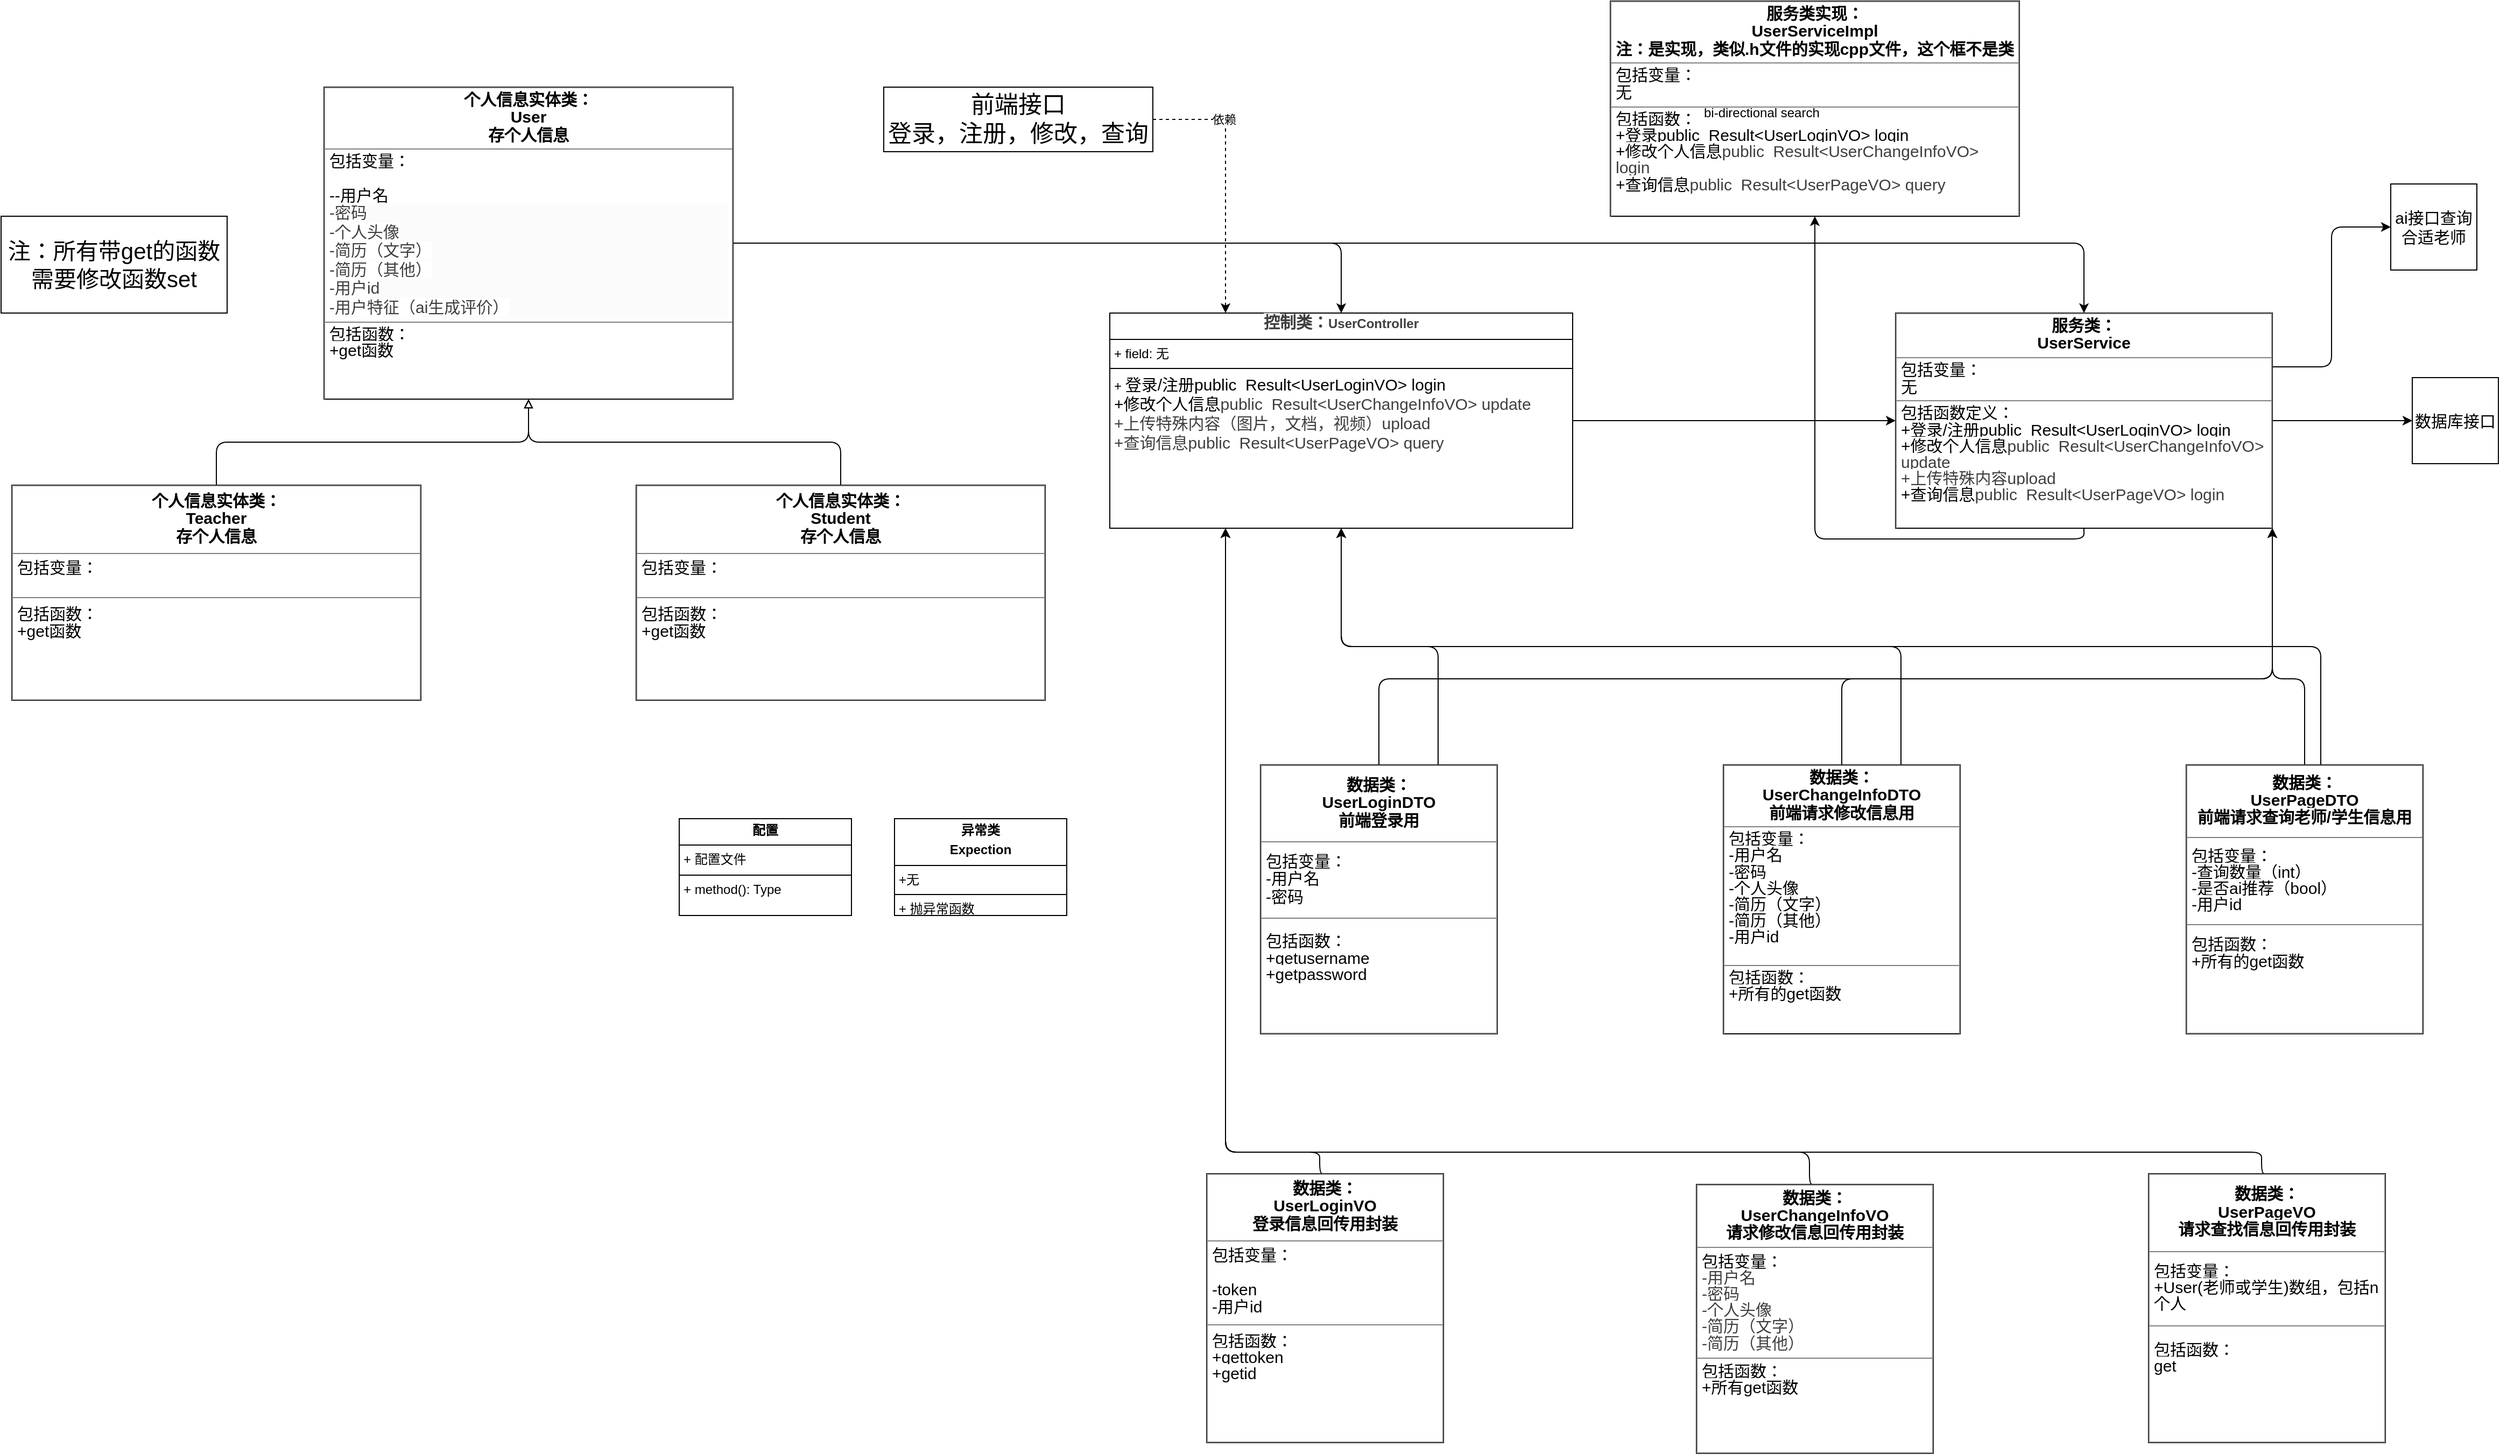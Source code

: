 <mxfile>
    <diagram id="9QwdpN6VqagI1xUYsER_" name="Page-1">
        <mxGraphModel dx="595" dy="2114" grid="1" gridSize="10" guides="1" tooltips="1" connect="1" arrows="1" fold="1" page="1" pageScale="1" pageWidth="850" pageHeight="1100" background="#FFFFFF" math="0" shadow="0">
            <root>
                <mxCell id="0"/>
                <mxCell id="1" parent="0"/>
                <mxCell id="xVxcOgFc_en0pMuXwt6y-60" style="edgeStyle=orthogonalEdgeStyle;shape=connector;rounded=1;html=1;exitX=0.5;exitY=0;exitDx=0;exitDy=0;strokeColor=default;align=center;verticalAlign=middle;fontFamily=Helvetica;fontSize=11;fontColor=default;labelBackgroundColor=default;endArrow=classic;entryX=1;entryY=1;entryDx=0;entryDy=0;" parent="1" source="31" target="7" edge="1">
                    <mxGeometry relative="1" as="geometry">
                        <mxPoint x="3650" y="-170" as="targetPoint"/>
                        <Array as="points">
                            <mxPoint x="3340" y="90"/>
                            <mxPoint x="3720" y="90"/>
                        </Array>
                    </mxGeometry>
                </mxCell>
                <mxCell id="xVxcOgFc_en0pMuXwt6y-64" style="edgeStyle=orthogonalEdgeStyle;shape=connector;rounded=1;html=1;exitX=0.75;exitY=0;exitDx=0;exitDy=0;strokeColor=default;align=center;verticalAlign=middle;fontFamily=Helvetica;fontSize=11;fontColor=default;labelBackgroundColor=default;endArrow=classic;entryX=0.5;entryY=1;entryDx=0;entryDy=0;" parent="1" source="31" target="29" edge="1">
                    <mxGeometry relative="1" as="geometry">
                        <mxPoint x="2920" y="-190" as="targetPoint"/>
                        <Array as="points">
                            <mxPoint x="3345" y="60"/>
                            <mxPoint x="2825" y="60"/>
                        </Array>
                    </mxGeometry>
                </mxCell>
                <mxCell id="31" value="&lt;table border=&quot;1&quot; width=&quot;100%&quot; height=&quot;100%&quot; cellpadding=&quot;4&quot; style=&quot;width: 100%; height: 100%; border-collapse: collapse; line-height: 110%;&quot;&gt;&lt;tbody&gt;&lt;tr&gt;&lt;th&gt;&lt;div style=&quot;text-align: center;&quot;&gt;&lt;span style=&quot;background-color: light-dark(#ffffff, var(--ge-dark-color, #121212)); font-size: 15px;&quot;&gt;数据类：&lt;/span&gt;&lt;/div&gt;&lt;font style=&quot;font-size: 15px; line-height: 110%; background-color: light-dark(#ffffff, var(--ge-dark-color, #121212));&quot;&gt;&lt;div style=&quot;text-align: center;&quot;&gt;&lt;span style=&quot;background-color: light-dark(#ffffff, var(--ge-dark-color, #121212));&quot;&gt;UserChangeInfoDTO&lt;/span&gt;&lt;/div&gt;&lt;div style=&quot;text-align: center;&quot;&gt;&lt;span style=&quot;background-color: light-dark(#ffffff, var(--ge-dark-color, #121212));&quot;&gt;前端请求修改信息用&lt;/span&gt;&lt;/div&gt;&lt;/font&gt;&lt;/th&gt;&lt;/tr&gt;&lt;tr&gt;&lt;td&gt;&lt;div style=&quot;&quot;&gt;&lt;span style=&quot;background-color: light-dark(#ffffff, var(--ge-dark-color, #121212)); font-size: 15px;&quot;&gt;包括变量：&lt;/span&gt;&lt;/div&gt;&lt;div style=&quot;&quot;&gt;&lt;span style=&quot;background-color: light-dark(#ffffff, var(--ge-dark-color, #121212)); font-size: 15px;&quot;&gt;-用户名&lt;/span&gt;&lt;/div&gt;&lt;div style=&quot;&quot;&gt;&lt;span style=&quot;background-color: light-dark(#ffffff, var(--ge-dark-color, #121212)); font-size: 15px;&quot;&gt;-密码&lt;/span&gt;&lt;/div&gt;&lt;div style=&quot;&quot;&gt;&lt;span style=&quot;background-color: light-dark(#ffffff, var(--ge-dark-color, #121212)); font-size: 15px;&quot;&gt;-个人头像&lt;/span&gt;&lt;/div&gt;&lt;div style=&quot;&quot;&gt;&lt;span style=&quot;background-color: light-dark(#ffffff, var(--ge-dark-color, #121212)); font-size: 15px;&quot;&gt;-简历（文字）&lt;/span&gt;&lt;/div&gt;&lt;div style=&quot;&quot;&gt;&lt;span style=&quot;background-color: light-dark(#ffffff, var(--ge-dark-color, #121212)); font-size: 15px;&quot;&gt;-简历（其他）&lt;/span&gt;&lt;/div&gt;&lt;div style=&quot;&quot;&gt;&lt;span style=&quot;background-color: light-dark(#ffffff, var(--ge-dark-color, #121212)); font-size: 15px;&quot;&gt;-用户id&lt;/span&gt;&lt;/div&gt;&lt;div style=&quot;&quot;&gt;&lt;br&gt;&lt;/div&gt;&lt;/td&gt;&lt;/tr&gt;&lt;tr&gt;&lt;td&gt;&lt;div style=&quot;&quot;&gt;&lt;span style=&quot;background-color: light-dark(#ffffff, var(--ge-dark-color, #121212)); font-size: 15px;&quot;&gt;包括函数：&lt;/span&gt;&lt;/div&gt;&lt;div style=&quot;&quot;&gt;&lt;span style=&quot;background-color: light-dark(#ffffff, var(--ge-dark-color, #121212)); font-size: 15px;&quot;&gt;+所有的get函数&lt;/span&gt;&lt;/div&gt;&lt;div style=&quot;&quot;&gt;&lt;span style=&quot;background-color: light-dark(#ffffff, var(--ge-dark-color, #121212)); font-size: 15px;&quot;&gt;&lt;br&gt;&lt;/span&gt;&lt;/div&gt;&lt;div style=&quot;&quot;&gt;&lt;span style=&quot;background-color: light-dark(#ffffff, var(--ge-dark-color, #121212)); font-size: 15px;&quot;&gt;&lt;br&gt;&lt;/span&gt;&lt;/div&gt;&lt;font style=&quot;font-size: 15px; line-height: 110%; background-color: light-dark(#ffffff, var(--ge-dark-color, #121212));&quot;&gt;&lt;br&gt;&lt;/font&gt;&lt;/td&gt;&lt;/tr&gt;&lt;/tbody&gt;&lt;/table&gt;" style="text;html=1;whiteSpace=wrap;overflow=fill;align=left;imageWidth=10;imageHeight=10;arcSize=12;fontFamily=Helvetica;fontSize=12;direction=east;strokeColor=default;" parent="1" vertex="1">
                    <mxGeometry x="3180" y="170" width="220" height="250" as="geometry"/>
                </mxCell>
                <mxCell id="xVxcOgFc_en0pMuXwt6y-45" value="" style="edgeStyle=orthogonalEdgeStyle;shape=connector;rounded=1;html=1;strokeColor=default;align=center;verticalAlign=middle;fontFamily=Helvetica;fontSize=11;fontColor=default;labelBackgroundColor=default;endArrow=classic;exitX=0.5;exitY=1;exitDx=0;exitDy=0;" parent="1" source="7" target="28" edge="1">
                    <mxGeometry relative="1" as="geometry">
                        <mxPoint x="3340" y="-220" as="sourcePoint"/>
                    </mxGeometry>
                </mxCell>
                <mxCell id="xVxcOgFc_en0pMuXwt6y-66" style="edgeStyle=orthogonalEdgeStyle;shape=connector;rounded=1;html=1;strokeColor=default;align=center;verticalAlign=middle;fontFamily=Helvetica;fontSize=11;fontColor=default;labelBackgroundColor=default;endArrow=classic;" parent="1" source="7" target="xVxcOgFc_en0pMuXwt6y-67" edge="1">
                    <mxGeometry relative="1" as="geometry">
                        <mxPoint x="3960" y="-325.0" as="targetPoint"/>
                    </mxGeometry>
                </mxCell>
                <mxCell id="xVxcOgFc_en0pMuXwt6y-68" style="edgeStyle=orthogonalEdgeStyle;shape=connector;rounded=1;html=1;exitX=1;exitY=0.25;exitDx=0;exitDy=0;strokeColor=default;align=center;verticalAlign=middle;fontFamily=Helvetica;fontSize=11;fontColor=default;labelBackgroundColor=default;endArrow=classic;entryX=0;entryY=0.5;entryDx=0;entryDy=0;" parent="1" source="7" target="xVxcOgFc_en0pMuXwt6y-69" edge="1">
                    <mxGeometry relative="1" as="geometry">
                        <mxPoint x="3810" y="-520" as="targetPoint"/>
                    </mxGeometry>
                </mxCell>
                <mxCell id="7" value="&lt;table border=&quot;1&quot; width=&quot;100%&quot; height=&quot;100%&quot; cellpadding=&quot;4&quot; style=&quot;width: 100%; height: 100%; border-collapse: collapse; line-height: 110%;&quot;&gt;&lt;tbody&gt;&lt;tr&gt;&lt;th&gt;&lt;div style=&quot;text-align: center;&quot;&gt;&lt;span style=&quot;background-color: light-dark(#ffffff, var(--ge-dark-color, #121212)); font-size: 15px;&quot;&gt;服务类：&lt;/span&gt;&lt;/div&gt;&lt;font style=&quot;font-size: 15px; line-height: 110%; background-color: light-dark(#ffffff, var(--ge-dark-color, #121212));&quot;&gt;&lt;div style=&quot;text-align: center;&quot;&gt;&lt;span style=&quot;background-color: light-dark(#ffffff, var(--ge-dark-color, #121212));&quot;&gt;UserService&lt;/span&gt;&lt;/div&gt;&lt;/font&gt;&lt;/th&gt;&lt;/tr&gt;&lt;tr&gt;&lt;td&gt;&lt;div style=&quot;&quot;&gt;&lt;span style=&quot;background-color: light-dark(#ffffff, var(--ge-dark-color, #121212)); font-size: 15px;&quot;&gt;包括变量：&lt;/span&gt;&lt;/div&gt;&lt;font style=&quot;font-size: 15px; line-height: 110%; background-color: light-dark(#ffffff, var(--ge-dark-color, #121212));&quot;&gt;&lt;div style=&quot;&quot;&gt;&lt;span style=&quot;background-color: light-dark(#ffffff, var(--ge-dark-color, #121212));&quot;&gt;无&lt;/span&gt;&lt;/div&gt;&lt;/font&gt;&lt;/td&gt;&lt;/tr&gt;&lt;tr&gt;&lt;td&gt;&lt;div style=&quot;&quot;&gt;&lt;span style=&quot;background-color: light-dark(#ffffff, var(--ge-dark-color, #121212)); font-size: 15px;&quot;&gt;包括函数定义：&lt;/span&gt;&lt;/div&gt;&lt;div style=&quot;&quot;&gt;&lt;span style=&quot;background-color: light-dark(#ffffff, var(--ge-dark-color, #121212)); font-size: 15px;&quot;&gt;+登录/注册public&amp;nbsp; Result&amp;lt;UserLoginVO&amp;gt; login&lt;/span&gt;&lt;/div&gt;&lt;div style=&quot;&quot;&gt;&lt;span style=&quot;background-color: light-dark(#ffffff, var(--ge-dark-color, #121212)); font-size: 15px;&quot;&gt;+修改个人信息&lt;/span&gt;&lt;span style=&quot;background-color: light-dark(#ffffff, var(--ge-dark-color, #121212)); font-size: 15px; color: rgb(63, 63, 63);&quot;&gt;public&amp;nbsp; Result&amp;lt;UserChangeInfoVO&amp;gt; update&lt;/span&gt;&lt;/div&gt;&lt;div style=&quot;&quot;&gt;&lt;span style=&quot;background-color: light-dark(#ffffff, var(--ge-dark-color, #121212)); font-size: 15px; color: rgb(63, 63, 63);&quot;&gt;+上传特殊内容upload&lt;/span&gt;&lt;/div&gt;&lt;div style=&quot;&quot;&gt;&lt;span style=&quot;background-color: light-dark(#ffffff, var(--ge-dark-color, #121212)); font-size: 15px;&quot;&gt;+查询信息&lt;/span&gt;&lt;span style=&quot;background-color: light-dark(#ffffff, var(--ge-dark-color, #121212)); font-size: 15px; color: rgb(63, 63, 63);&quot;&gt;public&amp;nbsp; Result&amp;lt;UserPageVO&amp;gt; login&lt;/span&gt;&lt;/div&gt;&lt;font style=&quot;font-size: 15px; line-height: 110%; background-color: light-dark(#ffffff, var(--ge-dark-color, #121212));&quot;&gt;&lt;br&gt;&lt;span style=&quot;font-family: monospace; font-size: 0px; text-wrap-mode: nowrap; background-color: rgb(251, 251, 251);&quot;&gt;%3CmxGraphModel%3E%3Croot%3E%3CmxCell%20id%3D%220%22%2F%3E%3CmxCell%20id%3D%221%22%20parent%3D%220%22%2F%3E%3CmxCell%20id%3D%222%22%20value%3D%22%26lt%3Btable%20border%3D%26quot%3B1%26quot%3B%20width%3D%26quot%3B100%25%26quot%3B%20height%3D%26quot%3B100%25%26quot%3B%20cellpadding%3D%26quot%3B4%26quot%3B%20style%3D%26quot%3Bwidth%3A%20100%25%3B%20height%3A%20100%25%3B%20border-collapse%3A%20collapse%3B%20line-height%3A%20110%25%3B%26quot%3B%26gt%3B%26lt%3Btbody%26gt%3B%26lt%3Btr%26gt%3B%26lt%3Bth%26gt%3B%26lt%3Bdiv%20style%3D%26quot%3Btext-align%3A%20center%3B%26quot%3B%26gt%3B%26lt%3Bspan%20style%3D%26quot%3Bbackground-color%3A%20light-dark(%23ffffff%2C%20var(--ge-dark-color%2C%20%23121212))%3B%20font-size%3A%2015px%3B%26quot%3B%26gt%3B%E6%8E%A7%E5%88%B6%E7%B1%BB%EF%BC%9A%26lt%3B%2Fspan%26gt%3B%26lt%3B%2Fdiv%26gt%3B%26lt%3Bfont%20style%3D%26quot%3Bfont-size%3A%2015px%3B%20line-height%3A%20110%25%3B%20background-color%3A%20light-dark(%23ffffff%2C%20var(--ge-dark-color%2C%20%23121212))%3B%26quot%3B%26gt%3B%26lt%3Bdiv%20style%3D%26quot%3Btext-align%3A%20center%3B%26quot%3B%26gt%3B%26lt%3Bspan%20style%3D%26quot%3Bbackground-color%3A%20light-dark(%23ffffff%2C%20var(--ge-dark-color%2C%20%23121212))%3B%26quot%3B%26gt%3BUserController%26lt%3B%2Fspan%26gt%3B%26lt%3B%2Fdiv%26gt%3B%26lt%3B%2Ffont%26gt%3B%26lt%3B%2Fth%26gt%3B%26lt%3B%2Ftr%26gt%3B%26lt%3Btr%26gt%3B%26lt%3Btd%26gt%3B%26lt%3Bdiv%20style%3D%26quot%3B%26quot%3B%26gt%3B%26lt%3Bspan%20style%3D%26quot%3Bbackground-color%3A%20light-dark(%23ffffff%2C%20var(--ge-dark-color%2C%20%23121212))%3B%20font-size%3A%2015px%3B%26quot%3B%26gt%3B%E5%8C%85%E6%8B%AC%E5%8F%98%E9%87%8F%EF%BC%9A%26lt%3B%2Fspan%26gt%3B%26lt%3B%2Fdiv%26gt%3B%26lt%3Bfont%20style%3D%26quot%3Bfont-size%3A%2015px%3B%20line-height%3A%20110%25%3B%20background-color%3A%20light-dark(%23ffffff%2C%20var(--ge-dark-color%2C%20%23121212))%3B%26quot%3B%26gt%3B%26lt%3Bdiv%20style%3D%26quot%3B%26quot%3B%26gt%3B%26lt%3Bspan%20style%3D%26quot%3Bbackground-color%3A%20light-dark(%23ffffff%2C%20var(--ge-dark-color%2C%20%23121212))%3B%26quot%3B%26gt%3B%E6%97%A0%26lt%3B%2Fspan%26gt%3B%26lt%3B%2Fdiv%26gt%3B%26lt%3B%2Ffont%26gt%3B%26lt%3B%2Ftd%26gt%3B%26lt%3B%2Ftr%26gt%3B%26lt%3Btr%26gt%3B%26lt%3Btd%26gt%3B%26lt%3Bdiv%20style%3D%26quot%3B%26quot%3B%26gt%3B%26lt%3Bspan%20style%3D%26quot%3Bbackground-color%3A%20light-dark(%23ffffff%2C%20var(--ge-dark-color%2C%20%23121212))%3B%20font-size%3A%2015px%3B%26quot%3B%26gt%3B%E5%8C%85%E6%8B%AC%E5%87%BD%E6%95%B0%EF%BC%9A%26lt%3B%2Fspan%26gt%3B%26lt%3B%2Fdiv%26gt%3B%26lt%3Bfont%20style%3D%26quot%3Bfont-size%3A%2015px%3B%20line-height%3A%20110%25%3B%20background-color%3A%20light-dark(%23ffffff%2C%20var(--ge-dark-color%2C%20%23121212))%3B%26quot%3B%26gt%3B%26lt%3Bol%26gt%3B%26lt%3Bli%26gt%3B%26lt%3Bfont%20style%3D%26quot%3Bfont-size%3A%2015px%3B%20line-height%3A%20110%25%3B%20background-color%3A%20light-dark(%23ffffff%2C%20var(--ge-dark-color%2C%20%23121212))%3B%26quot%3B%26gt%3B%E7%99%BB%E5%BD%95public%26amp%3Bnbsp%3B%20Result%26amp%3Blt%3BUserLoginVO%26amp%3Bgt%3B%20login%26lt%3B%2Ffont%26gt%3B%26lt%3B%2Fli%26gt%3B%26lt%3Bli%26gt%3B%E4%BF%AE%E6%94%B9%E4%B8%AA%E4%BA%BA%E4%BF%A1%E6%81%AF%26lt%3Bspan%20style%3D%26quot%3Bcolor%3A%20rgb(63%2C%2063%2C%2063)%3B%26quot%3B%26gt%3Bpublic%26amp%3Bnbsp%3B%20Result%26amp%3Blt%3BUserChangeInfoVO%26amp%3Bgt%3B%20login%26lt%3B%2Fspan%26gt%3B%26lt%3B%2Fli%26gt%3B%26lt%3Bli%26gt%3B%E6%9F%A5%E8%AF%A2%E4%BF%A1%E6%81%AF%26lt%3Bspan%20style%3D%26quot%3Bcolor%3A%20rgb(63%2C%2063%2C%2063)%3B%26quot%3B%26gt%3Bpublic%26amp%3Bnbsp%3B%20Result%26amp%3Blt%3BUserPageVO%26amp%3Bgt%3B%20login%26lt%3Bbr%26gt%3B%26lt%3B%2Fspan%26gt%3B%26lt%3B%2Fli%26gt%3B%26lt%3B%2Fol%26gt%3B%26lt%3Bbr%26gt%3B%26lt%3Bbr%26gt%3B%26lt%3B%2Ffont%26gt%3B%26lt%3B%2Ftd%26gt%3B%26lt%3B%2Ftr%26gt%3B%26lt%3B%2Ftbody%26gt%3B%26lt%3B%2Ftable%26gt%3B%22%20style%3D%22text%3Bhtml%3D1%3BwhiteSpace%3Dwrap%3BstrokeColor%3Dnone%3BfillColor%3Dnone%3Boverflow%3Dfill%3Balign%3Dleft%3B%22%20vertex%3D%221%22%20parent%3D%221%22%3E%3CmxGeometry%20x%3D%2290%22%20y%3D%2270%22%20width%3D%22420%22%20height%3D%22350%22%20as%3D%22geometry%22%2F%3E%3C%2FmxCell%3E%3C%2Froot%3E%3C%2FmxGraphModel%3E&lt;/span&gt;&lt;/font&gt;&lt;/td&gt;&lt;/tr&gt;&lt;/tbody&gt;&lt;/table&gt;" style="verticalAlign=top;align=left;overflow=fill;html=1;whiteSpace=wrap;strokeColor=default;fontFamily=Helvetica;fontSize=12;fontColor=default;fillColor=default;" parent="1" vertex="1">
                    <mxGeometry x="3340" y="-250" width="350" height="200" as="geometry"/>
                </mxCell>
                <mxCell id="xVxcOgFc_en0pMuXwt6y-59" style="edgeStyle=orthogonalEdgeStyle;shape=connector;rounded=1;html=1;exitX=0.5;exitY=0;exitDx=0;exitDy=0;entryX=1;entryY=1;entryDx=0;entryDy=0;strokeColor=default;align=center;verticalAlign=middle;fontFamily=Helvetica;fontSize=11;fontColor=default;labelBackgroundColor=default;endArrow=classic;" parent="1" source="8" target="7" edge="1">
                    <mxGeometry relative="1" as="geometry">
                        <Array as="points">
                            <mxPoint x="2910" y="90"/>
                            <mxPoint x="3720" y="90"/>
                        </Array>
                    </mxGeometry>
                </mxCell>
                <mxCell id="xVxcOgFc_en0pMuXwt6y-63" style="edgeStyle=orthogonalEdgeStyle;shape=connector;rounded=1;html=1;exitX=0.75;exitY=0;exitDx=0;exitDy=0;entryX=0.5;entryY=1;entryDx=0;entryDy=0;strokeColor=default;align=center;verticalAlign=middle;fontFamily=Helvetica;fontSize=11;fontColor=default;labelBackgroundColor=default;endArrow=classic;" parent="1" source="8" target="29" edge="1">
                    <mxGeometry relative="1" as="geometry">
                        <Array as="points">
                            <mxPoint x="2915" y="60"/>
                            <mxPoint x="2825" y="60"/>
                        </Array>
                    </mxGeometry>
                </mxCell>
                <mxCell id="8" value="&lt;table border=&quot;1&quot; width=&quot;100%&quot; height=&quot;100%&quot; cellpadding=&quot;4&quot; style=&quot;width: 100%; height: 100%; border-collapse: collapse; line-height: 110%;&quot;&gt;&lt;tbody&gt;&lt;tr&gt;&lt;th&gt;&lt;div style=&quot;text-align: center;&quot;&gt;&lt;span style=&quot;background-color: light-dark(#ffffff, var(--ge-dark-color, #121212)); font-size: 15px;&quot;&gt;数据类：&lt;/span&gt;&lt;/div&gt;&lt;font style=&quot;font-size: 15px; line-height: 110%; background-color: light-dark(#ffffff, var(--ge-dark-color, #121212));&quot;&gt;&lt;div style=&quot;text-align: center;&quot;&gt;&lt;span style=&quot;background-color: light-dark(#ffffff, var(--ge-dark-color, #121212));&quot;&gt;UserLoginDTO&lt;/span&gt;&lt;/div&gt;&lt;div style=&quot;text-align: center;&quot;&gt;&lt;span style=&quot;background-color: light-dark(#ffffff, var(--ge-dark-color, #121212));&quot;&gt;前端登录用&lt;/span&gt;&lt;/div&gt;&lt;/font&gt;&lt;/th&gt;&lt;/tr&gt;&lt;tr&gt;&lt;td&gt;&lt;div style=&quot;&quot;&gt;&lt;span style=&quot;background-color: light-dark(#ffffff, var(--ge-dark-color, #121212)); font-size: 15px;&quot;&gt;包括变量：&lt;/span&gt;&lt;/div&gt;&lt;font style=&quot;font-size: 15px; line-height: 110%; background-color: light-dark(#ffffff, var(--ge-dark-color, #121212));&quot;&gt;&lt;div style=&quot;&quot;&gt;-用户名&lt;/div&gt;&lt;div style=&quot;&quot;&gt;-密码&lt;/div&gt;&lt;/font&gt;&lt;/td&gt;&lt;/tr&gt;&lt;tr&gt;&lt;td&gt;&lt;div style=&quot;&quot;&gt;&lt;span style=&quot;background-color: light-dark(#ffffff, var(--ge-dark-color, #121212)); font-size: 15px;&quot;&gt;包括函数：&lt;/span&gt;&lt;/div&gt;&lt;div style=&quot;&quot;&gt;&lt;span style=&quot;background-color: light-dark(#ffffff, var(--ge-dark-color, #121212)); font-size: 15px;&quot;&gt;+getusername&lt;/span&gt;&lt;/div&gt;&lt;div style=&quot;&quot;&gt;&lt;span style=&quot;background-color: light-dark(#ffffff, var(--ge-dark-color, #121212)); font-size: 15px;&quot;&gt;+getpassword&lt;/span&gt;&lt;/div&gt;&lt;div style=&quot;&quot;&gt;&lt;span style=&quot;background-color: light-dark(#ffffff, var(--ge-dark-color, #121212)); font-size: 15px;&quot;&gt;&lt;br&gt;&lt;/span&gt;&lt;/div&gt;&lt;font style=&quot;font-size: 15px; line-height: 110%; background-color: light-dark(#ffffff, var(--ge-dark-color, #121212));&quot;&gt;&lt;br&gt;&lt;/font&gt;&lt;/td&gt;&lt;/tr&gt;&lt;/tbody&gt;&lt;/table&gt;" style="text;html=1;whiteSpace=wrap;strokeColor=default;fillColor=none;overflow=fill;align=left;imageWidth=10;imageHeight=10;arcSize=12;" parent="1" vertex="1">
                    <mxGeometry x="2750" y="170" width="220" height="250" as="geometry"/>
                </mxCell>
                <mxCell id="28" value="&lt;table border=&quot;1&quot; width=&quot;100%&quot; height=&quot;100%&quot; cellpadding=&quot;4&quot; style=&quot;width: 100%; height: 100%; border-collapse: collapse; line-height: 110%;&quot;&gt;&lt;tbody&gt;&lt;tr&gt;&lt;th&gt;&lt;div style=&quot;text-align: center;&quot;&gt;&lt;span style=&quot;background-color: light-dark(#ffffff, var(--ge-dark-color, #121212)); font-size: 15px;&quot;&gt;服务类实现：&lt;/span&gt;&lt;/div&gt;&lt;font style=&quot;font-size: 15px; line-height: 110%; background-color: light-dark(#ffffff, var(--ge-dark-color, #121212));&quot;&gt;&lt;div style=&quot;text-align: center;&quot;&gt;&lt;span style=&quot;background-color: light-dark(#ffffff, var(--ge-dark-color, #121212));&quot;&gt;UserServiceImpl&lt;/span&gt;&lt;/div&gt;&lt;div style=&quot;text-align: center;&quot;&gt;&lt;span style=&quot;background-color: light-dark(#ffffff, var(--ge-dark-color, #121212));&quot;&gt;注：是实现，类似.h文件的实现cpp文件，这个框不是类&lt;/span&gt;&lt;/div&gt;&lt;/font&gt;&lt;/th&gt;&lt;/tr&gt;&lt;tr&gt;&lt;td&gt;&lt;div style=&quot;&quot;&gt;&lt;span style=&quot;background-color: light-dark(#ffffff, var(--ge-dark-color, #121212)); font-size: 15px;&quot;&gt;包括变量：&lt;/span&gt;&lt;/div&gt;&lt;font style=&quot;font-size: 15px; line-height: 110%; background-color: light-dark(#ffffff, var(--ge-dark-color, #121212));&quot;&gt;&lt;div style=&quot;&quot;&gt;&lt;span style=&quot;background-color: light-dark(#ffffff, var(--ge-dark-color, #121212));&quot;&gt;无&lt;/span&gt;&lt;/div&gt;&lt;/font&gt;&lt;/td&gt;&lt;/tr&gt;&lt;tr&gt;&lt;td&gt;&lt;div style=&quot;&quot;&gt;&lt;span style=&quot;background-color: light-dark(#ffffff, var(--ge-dark-color, #121212)); font-size: 15px;&quot;&gt;包括函数：&lt;/span&gt;&lt;/div&gt;&lt;div style=&quot;&quot;&gt;&lt;span style=&quot;background-color: light-dark(#ffffff, var(--ge-dark-color, #121212)); font-size: 15px;&quot;&gt;+&lt;/span&gt;&lt;span style=&quot;background-color: light-dark(#ffffff, var(--ge-dark-color, #121212)); font-size: 15px;&quot;&gt;登录public&amp;nbsp; Result&amp;lt;UserLoginVO&amp;gt; login&lt;/span&gt;&lt;/div&gt;&lt;div style=&quot;&quot;&gt;&lt;span style=&quot;background-color: light-dark(#ffffff, var(--ge-dark-color, #121212)); font-size: 15px;&quot;&gt;+&lt;/span&gt;&lt;span style=&quot;background-color: light-dark(#ffffff, var(--ge-dark-color, #121212)); font-size: 15px;&quot;&gt;修改个人信息&lt;/span&gt;&lt;span style=&quot;background-color: light-dark(#ffffff, var(--ge-dark-color, #121212)); font-size: 15px; color: rgb(63, 63, 63);&quot;&gt;public&amp;nbsp; Result&amp;lt;UserChangeInfoVO&amp;gt; login&lt;/span&gt;&lt;/div&gt;&lt;div style=&quot;&quot;&gt;&lt;span style=&quot;background-color: light-dark(#ffffff, var(--ge-dark-color, #121212)); font-size: 15px;&quot;&gt;+查询信息&lt;/span&gt;&lt;span style=&quot;background-color: light-dark(#ffffff, var(--ge-dark-color, #121212)); font-size: 15px; color: rgb(63, 63, 63);&quot;&gt;public&amp;nbsp; Result&amp;lt;UserPageVO&amp;gt; query&lt;/span&gt;&lt;/div&gt;&lt;font style=&quot;font-size: 15px; line-height: 110%; background-color: light-dark(#ffffff, var(--ge-dark-color, #121212));&quot;&gt;&lt;br&gt;&lt;span style=&quot;font-family: monospace; font-size: 0px; text-wrap-mode: nowrap; background-color: rgb(251, 251, 251);&quot;&gt;%3CmxGraphModel%3E%3Croot%3E%3CmxCell%20id%3D%220%22%2F%3E%3CmxCell%20id%3D%221%22%20parent%3D%220%22%2F%3E%3CmxCell%20id%3D%222%22%20value%3D%22%26lt%3Btable%20border%3D%26quot%3B1%26quot%3B%20width%3D%26quot%3B100%25%26quot%3B%20height%3D%26quot%3B100%25%26quot%3B%20cellpadding%3D%26quot%3B4%26quot%3B%20style%3D%26quot%3Bwidth%3A%20100%25%3B%20height%3A%20100%25%3B%20border-collapse%3A%20collapse%3B%20line-height%3A%20110%25%3B%26quot%3B%26gt%3B%26lt%3Btbody%26gt%3B%26lt%3Btr%26gt%3B%26lt%3Bth%26gt%3B%26lt%3Bdiv%20style%3D%26quot%3Btext-align%3A%20center%3B%26quot%3B%26gt%3B%26lt%3Bspan%20style%3D%26quot%3Bbackground-color%3A%20light-dark(%23ffffff%2C%20var(--ge-dark-color%2C%20%23121212))%3B%20font-size%3A%2015px%3B%26quot%3B%26gt%3B%E6%8E%A7%E5%88%B6%E7%B1%BB%EF%BC%9A%26lt%3B%2Fspan%26gt%3B%26lt%3B%2Fdiv%26gt%3B%26lt%3Bfont%20style%3D%26quot%3Bfont-size%3A%2015px%3B%20line-height%3A%20110%25%3B%20background-color%3A%20light-dark(%23ffffff%2C%20var(--ge-dark-color%2C%20%23121212))%3B%26quot%3B%26gt%3B%26lt%3Bdiv%20style%3D%26quot%3Btext-align%3A%20center%3B%26quot%3B%26gt%3B%26lt%3Bspan%20style%3D%26quot%3Bbackground-color%3A%20light-dark(%23ffffff%2C%20var(--ge-dark-color%2C%20%23121212))%3B%26quot%3B%26gt%3BUserController%26lt%3B%2Fspan%26gt%3B%26lt%3B%2Fdiv%26gt%3B%26lt%3B%2Ffont%26gt%3B%26lt%3B%2Fth%26gt%3B%26lt%3B%2Ftr%26gt%3B%26lt%3Btr%26gt%3B%26lt%3Btd%26gt%3B%26lt%3Bdiv%20style%3D%26quot%3B%26quot%3B%26gt%3B%26lt%3Bspan%20style%3D%26quot%3Bbackground-color%3A%20light-dark(%23ffffff%2C%20var(--ge-dark-color%2C%20%23121212))%3B%20font-size%3A%2015px%3B%26quot%3B%26gt%3B%E5%8C%85%E6%8B%AC%E5%8F%98%E9%87%8F%EF%BC%9A%26lt%3B%2Fspan%26gt%3B%26lt%3B%2Fdiv%26gt%3B%26lt%3Bfont%20style%3D%26quot%3Bfont-size%3A%2015px%3B%20line-height%3A%20110%25%3B%20background-color%3A%20light-dark(%23ffffff%2C%20var(--ge-dark-color%2C%20%23121212))%3B%26quot%3B%26gt%3B%26lt%3Bdiv%20style%3D%26quot%3B%26quot%3B%26gt%3B%26lt%3Bspan%20style%3D%26quot%3Bbackground-color%3A%20light-dark(%23ffffff%2C%20var(--ge-dark-color%2C%20%23121212))%3B%26quot%3B%26gt%3B%E6%97%A0%26lt%3B%2Fspan%26gt%3B%26lt%3B%2Fdiv%26gt%3B%26lt%3B%2Ffont%26gt%3B%26lt%3B%2Ftd%26gt%3B%26lt%3B%2Ftr%26gt%3B%26lt%3Btr%26gt%3B%26lt%3Btd%26gt%3B%26lt%3Bdiv%20style%3D%26quot%3B%26quot%3B%26gt%3B%26lt%3Bspan%20style%3D%26quot%3Bbackground-color%3A%20light-dark(%23ffffff%2C%20var(--ge-dark-color%2C%20%23121212))%3B%20font-size%3A%2015px%3B%26quot%3B%26gt%3B%E5%8C%85%E6%8B%AC%E5%87%BD%E6%95%B0%EF%BC%9A%26lt%3B%2Fspan%26gt%3B%26lt%3B%2Fdiv%26gt%3B%26lt%3Bfont%20style%3D%26quot%3Bfont-size%3A%2015px%3B%20line-height%3A%20110%25%3B%20background-color%3A%20light-dark(%23ffffff%2C%20var(--ge-dark-color%2C%20%23121212))%3B%26quot%3B%26gt%3B%26lt%3Bol%26gt%3B%26lt%3Bli%26gt%3B%26lt%3Bfont%20style%3D%26quot%3Bfont-size%3A%2015px%3B%20line-height%3A%20110%25%3B%20background-color%3A%20light-dark(%23ffffff%2C%20var(--ge-dark-color%2C%20%23121212))%3B%26quot%3B%26gt%3B%E7%99%BB%E5%BD%95public%26amp%3Bnbsp%3B%20Result%26amp%3Blt%3BUserLoginVO%26amp%3Bgt%3B%20login%26lt%3B%2Ffont%26gt%3B%26lt%3B%2Fli%26gt%3B%26lt%3Bli%26gt%3B%E4%BF%AE%E6%94%B9%E4%B8%AA%E4%BA%BA%E4%BF%A1%E6%81%AF%26lt%3Bspan%20style%3D%26quot%3Bcolor%3A%20rgb(63%2C%2063%2C%2063)%3B%26quot%3B%26gt%3Bpublic%26amp%3Bnbsp%3B%20Result%26amp%3Blt%3BUserChangeInfoVO%26amp%3Bgt%3B%20login%26lt%3B%2Fspan%26gt%3B%26lt%3B%2Fli%26gt%3B%26lt%3Bli%26gt%3B%E6%9F%A5%E8%AF%A2%E4%BF%A1%E6%81%AF%26lt%3Bspan%20style%3D%26quot%3Bcolor%3A%20rgb(63%2C%2063%2C%2063)%3B%26quot%3B%26gt%3Bpublic%26amp%3Bnbsp%3B%20Result%26amp%3Blt%3BUserPageVO%26amp%3Bgt%3B%20login%26lt%3Bbr%26gt%3B%26lt%3B%2Fspan%26gt%3B%26lt%3B%2Fli%26gt%3B%26lt%3B%2Fol%26gt%3B%26lt%3Bbr%26gt%3B%26lt%3Bbr%26gt%3B%26lt%3B%2Ffont%26gt%3B%26lt%3B%2Ftd%26gt%3B%26lt%3B%2Ftr%26gt%3B%26lt%3B%2Ftbody%26gt%3B%26lt%3B%2Ftable%26gt%3B%22%20style%3D%22text%3Bhtml%3D1%3BwhiteSpace%3Dwrap%3BstrokeColor%3Dnone%3BfillColor%3Dnone%3Boverflow%3Dfill%3Balign%3Dleft%3B%22%20vertex%3D%221%22%20parent%3D%221%22%3E%3CmxGeometry%20x%3D%2290%22%20y%3D%2270%22%20width%3D%22420%22%20height%3D%22350%22%20as%3D%22geometry%22%2F%3E%3C%2FmxCell%3E%3C%2Froot%3E%3C%2FmxGraphModel%3E&lt;/span&gt;&lt;/font&gt;&lt;/td&gt;&lt;/tr&gt;&lt;/tbody&gt;&lt;/table&gt;" style="text;html=1;whiteSpace=wrap;overflow=fill;align=left;strokeColor=default;" parent="1" vertex="1">
                    <mxGeometry x="3075" y="-540" width="380" height="200" as="geometry"/>
                </mxCell>
                <mxCell id="xVxcOgFc_en0pMuXwt6y-62" style="edgeStyle=orthogonalEdgeStyle;shape=connector;rounded=1;html=1;exitX=1;exitY=0.5;exitDx=0;exitDy=0;entryX=0;entryY=0.5;entryDx=0;entryDy=0;strokeColor=default;align=center;verticalAlign=middle;fontFamily=Helvetica;fontSize=11;fontColor=default;labelBackgroundColor=default;endArrow=classic;" parent="1" source="29" target="7" edge="1">
                    <mxGeometry relative="1" as="geometry"/>
                </mxCell>
                <mxCell id="29" value="&lt;div style=&quot;color: rgb(63, 63, 63); text-align: center;&quot;&gt;&lt;span style=&quot;font-weight: 700; background-color: light-dark(#ffffff, var(--ge-dark-color, #121212)); font-size: 15px;&quot;&gt;控&lt;/span&gt;&lt;span&gt;&lt;b&gt;&lt;span style=&quot;font-size: 15px;&quot;&gt;制类：&lt;/span&gt;UserController&lt;/b&gt;&lt;/span&gt;&lt;/div&gt;&lt;hr size=&quot;1&quot; style=&quot;border-style:solid;&quot;&gt;&lt;p style=&quot;margin:0px;margin-left:4px;&quot;&gt;+ field: 无&lt;/p&gt;&lt;hr size=&quot;1&quot; style=&quot;border-style:solid;&quot;&gt;&lt;p style=&quot;margin:0px;margin-left:4px;&quot;&gt;+&amp;nbsp;&lt;span style=&quot;background-color: light-dark(#ffffff, var(--ge-dark-color, #121212)); font-size: 15px;&quot;&gt;登录/注册public&amp;nbsp; Result&amp;lt;UserLoginVO&amp;gt; login&lt;/span&gt;&lt;/p&gt;&lt;p style=&quot;margin:0px;margin-left:4px;&quot;&gt;&lt;span style=&quot;background-color: light-dark(#ffffff, var(--ge-dark-color, #121212)); font-size: 15px;&quot;&gt;+&lt;/span&gt;&lt;span style=&quot;font-size: 15px; background-color: transparent;&quot;&gt;修改个人信息&lt;/span&gt;&lt;span style=&quot;font-size: 15px; background-color: transparent; color: rgb(63, 63, 63);&quot;&gt;public&amp;nbsp; Result&amp;lt;UserChangeInfoVO&amp;gt; update&lt;/span&gt;&lt;/p&gt;&lt;p style=&quot;margin:0px;margin-left:4px;&quot;&gt;&lt;span style=&quot;font-size: 15px; background-color: transparent; color: rgb(63, 63, 63);&quot;&gt;+上传特殊内容（图片，文档，视频）upload&lt;/span&gt;&lt;/p&gt;&lt;p style=&quot;margin:0px;margin-left:4px;&quot;&gt;&lt;span style=&quot;font-size: 15px; background-color: transparent; color: rgb(63, 63, 63);&quot;&gt;+查询信息&lt;/span&gt;&lt;span style=&quot;background-color: rgb(255, 255, 255); color: rgb(63, 63, 63); font-size: 15px;&quot;&gt;public&amp;nbsp; Result&amp;lt;UserPageVO&amp;gt; query&lt;/span&gt;&lt;/p&gt;" style="verticalAlign=top;align=left;overflow=fill;html=1;whiteSpace=wrap;" parent="1" vertex="1">
                    <mxGeometry x="2610" y="-250" width="430" height="200" as="geometry"/>
                </mxCell>
                <mxCell id="xVxcOgFc_en0pMuXwt6y-70" style="edgeStyle=orthogonalEdgeStyle;shape=connector;rounded=1;html=1;exitX=0.5;exitY=0;exitDx=0;exitDy=0;entryX=0.25;entryY=1;entryDx=0;entryDy=0;strokeColor=default;align=center;verticalAlign=middle;fontFamily=Helvetica;fontSize=11;fontColor=default;labelBackgroundColor=default;endArrow=classic;" parent="1" source="30" target="29" edge="1">
                    <mxGeometry relative="1" as="geometry">
                        <Array as="points">
                            <mxPoint x="2805" y="530"/>
                            <mxPoint x="2718" y="530"/>
                        </Array>
                    </mxGeometry>
                </mxCell>
                <mxCell id="30" value="&lt;table border=&quot;1&quot; width=&quot;100%&quot; height=&quot;100%&quot; cellpadding=&quot;4&quot; style=&quot;width: 100%; height: 100%; border-collapse: collapse; line-height: 110%;&quot;&gt;&lt;tbody&gt;&lt;tr&gt;&lt;th&gt;&lt;div style=&quot;text-align: center;&quot;&gt;&lt;span style=&quot;background-color: light-dark(#ffffff, var(--ge-dark-color, #121212)); font-size: 15px;&quot;&gt;数据类：&lt;/span&gt;&lt;/div&gt;&lt;font style=&quot;font-size: 15px; line-height: 110%; background-color: light-dark(#ffffff, var(--ge-dark-color, #121212));&quot;&gt;&lt;div style=&quot;text-align: center;&quot;&gt;&lt;span style=&quot;background-color: light-dark(#ffffff, var(--ge-dark-color, #121212));&quot;&gt;UserLoginVO&lt;/span&gt;&lt;/div&gt;&lt;div style=&quot;text-align: center;&quot;&gt;&lt;span style=&quot;background-color: light-dark(#ffffff, var(--ge-dark-color, #121212));&quot;&gt;登录信息回传用封装&lt;/span&gt;&lt;/div&gt;&lt;/font&gt;&lt;/th&gt;&lt;/tr&gt;&lt;tr&gt;&lt;td&gt;&lt;div style=&quot;&quot;&gt;&lt;span style=&quot;background-color: light-dark(#ffffff, var(--ge-dark-color, #121212)); font-size: 15px;&quot;&gt;包括变量：&lt;/span&gt;&lt;/div&gt;&lt;div style=&quot;&quot;&gt;&lt;span style=&quot;background-color: light-dark(#ffffff, var(--ge-dark-color, #121212)); font-size: 15px;&quot;&gt;&lt;br&gt;&lt;/span&gt;&lt;/div&gt;&lt;font style=&quot;font-size: 15px; line-height: 110%; background-color: light-dark(#ffffff, var(--ge-dark-color, #121212));&quot;&gt;&lt;div style=&quot;&quot;&gt;-token&lt;/div&gt;&lt;div style=&quot;&quot;&gt;-用户id&lt;/div&gt;&lt;/font&gt;&lt;/td&gt;&lt;/tr&gt;&lt;tr&gt;&lt;td&gt;&lt;div style=&quot;&quot;&gt;&lt;span style=&quot;background-color: light-dark(#ffffff, var(--ge-dark-color, #121212)); font-size: 15px;&quot;&gt;包括函数：&lt;/span&gt;&lt;/div&gt;&lt;div style=&quot;&quot;&gt;&lt;span style=&quot;background-color: light-dark(#ffffff, var(--ge-dark-color, #121212)); font-size: 15px;&quot;&gt;+gettoken&lt;/span&gt;&lt;/div&gt;&lt;div style=&quot;&quot;&gt;&lt;span style=&quot;background-color: light-dark(#ffffff, var(--ge-dark-color, #121212)); font-size: 15px;&quot;&gt;+getid&lt;/span&gt;&lt;/div&gt;&lt;div style=&quot;&quot;&gt;&lt;span style=&quot;background-color: light-dark(#ffffff, var(--ge-dark-color, #121212)); font-size: 15px;&quot;&gt;&lt;br&gt;&lt;/span&gt;&lt;/div&gt;&lt;div style=&quot;&quot;&gt;&lt;span style=&quot;background-color: light-dark(#ffffff, var(--ge-dark-color, #121212)); font-size: 15px;&quot;&gt;&lt;br&gt;&lt;/span&gt;&lt;/div&gt;&lt;font style=&quot;font-size: 15px; line-height: 110%; background-color: light-dark(#ffffff, var(--ge-dark-color, #121212));&quot;&gt;&lt;br&gt;&lt;/font&gt;&lt;/td&gt;&lt;/tr&gt;&lt;/tbody&gt;&lt;/table&gt;" style="text;html=1;whiteSpace=wrap;strokeColor=default;fillColor=none;overflow=fill;align=left;imageWidth=10;imageHeight=10;arcSize=12;fontFamily=Helvetica;fontSize=12;fontColor=default;" parent="1" vertex="1">
                    <mxGeometry x="2700" y="550" width="220" height="250" as="geometry"/>
                </mxCell>
                <mxCell id="xVxcOgFc_en0pMuXwt6y-71" style="edgeStyle=orthogonalEdgeStyle;shape=connector;rounded=1;html=1;exitX=0.5;exitY=0;exitDx=0;exitDy=0;strokeColor=default;align=center;verticalAlign=middle;fontFamily=Helvetica;fontSize=11;fontColor=default;labelBackgroundColor=default;endArrow=classic;entryX=0.25;entryY=1;entryDx=0;entryDy=0;" parent="1" source="33" target="29" edge="1">
                    <mxGeometry relative="1" as="geometry">
                        <mxPoint x="2690" y="-190.0" as="targetPoint"/>
                        <Array as="points">
                            <mxPoint x="3260" y="530"/>
                            <mxPoint x="2718" y="530"/>
                        </Array>
                    </mxGeometry>
                </mxCell>
                <mxCell id="33" value="&lt;table border=&quot;1&quot; width=&quot;100%&quot; height=&quot;100%&quot; cellpadding=&quot;4&quot; style=&quot;width: 100%; height: 100%; border-collapse: collapse; line-height: 110%;&quot;&gt;&lt;tbody&gt;&lt;tr&gt;&lt;th&gt;&lt;div style=&quot;text-align: center;&quot;&gt;&lt;span style=&quot;background-color: light-dark(#ffffff, var(--ge-dark-color, #121212)); font-size: 15px;&quot;&gt;数据类：&lt;/span&gt;&lt;/div&gt;&lt;font style=&quot;font-size: 15px; line-height: 110%; background-color: light-dark(#ffffff, var(--ge-dark-color, #121212));&quot;&gt;&lt;div style=&quot;text-align: center;&quot;&gt;&lt;span style=&quot;background-color: light-dark(#ffffff, var(--ge-dark-color, #121212));&quot;&gt;UserChangeInfoVO&lt;/span&gt;&lt;/div&gt;&lt;div style=&quot;text-align: center;&quot;&gt;&lt;span style=&quot;background-color: light-dark(#ffffff, var(--ge-dark-color, #121212));&quot;&gt;请求修改信息回传用封装&lt;/span&gt;&lt;/div&gt;&lt;/font&gt;&lt;/th&gt;&lt;/tr&gt;&lt;tr&gt;&lt;td&gt;&lt;div style=&quot;&quot;&gt;&lt;span style=&quot;background-color: light-dark(#ffffff, var(--ge-dark-color, #121212)); font-size: 15px;&quot;&gt;包括变量：&lt;/span&gt;&lt;/div&gt;&lt;div style=&quot;color: rgb(63, 63, 63);&quot;&gt;&lt;span style=&quot;background-color: light-dark(#ffffff, var(--ge-dark-color, #121212)); font-size: 15px;&quot;&gt;-用户名&lt;/span&gt;&lt;/div&gt;&lt;div style=&quot;color: rgb(63, 63, 63);&quot;&gt;&lt;span style=&quot;background-color: light-dark(#ffffff, var(--ge-dark-color, #121212)); font-size: 15px;&quot;&gt;-密码&lt;/span&gt;&lt;/div&gt;&lt;div style=&quot;color: rgb(63, 63, 63);&quot;&gt;&lt;span style=&quot;background-color: light-dark(#ffffff, var(--ge-dark-color, #121212)); font-size: 15px;&quot;&gt;-个人头像&lt;/span&gt;&lt;/div&gt;&lt;div style=&quot;color: rgb(63, 63, 63);&quot;&gt;&lt;span style=&quot;background-color: light-dark(#ffffff, var(--ge-dark-color, #121212)); font-size: 15px;&quot;&gt;-简历（文字）&lt;/span&gt;&lt;/div&gt;&lt;div style=&quot;color: rgb(63, 63, 63);&quot;&gt;&lt;span style=&quot;background-color: light-dark(#ffffff, var(--ge-dark-color, #121212)); font-size: 15px;&quot;&gt;-简历（其他）&lt;/span&gt;&lt;/div&gt;&lt;/td&gt;&lt;/tr&gt;&lt;tr&gt;&lt;td&gt;&lt;div style=&quot;&quot;&gt;&lt;span style=&quot;background-color: light-dark(#ffffff, var(--ge-dark-color, #121212)); font-size: 15px;&quot;&gt;包括函数：&lt;/span&gt;&lt;/div&gt;&lt;div style=&quot;&quot;&gt;&lt;span style=&quot;background-color: light-dark(#ffffff, var(--ge-dark-color, #121212)); font-size: 15px;&quot;&gt;+所有get函数&lt;/span&gt;&lt;/div&gt;&lt;div style=&quot;&quot;&gt;&lt;span style=&quot;background-color: light-dark(#ffffff, var(--ge-dark-color, #121212)); font-size: 15px;&quot;&gt;&lt;br&gt;&lt;/span&gt;&lt;/div&gt;&lt;div style=&quot;&quot;&gt;&lt;span style=&quot;background-color: light-dark(#ffffff, var(--ge-dark-color, #121212)); font-size: 15px;&quot;&gt;&lt;br&gt;&lt;/span&gt;&lt;/div&gt;&lt;font style=&quot;font-size: 15px; line-height: 110%; background-color: light-dark(#ffffff, var(--ge-dark-color, #121212));&quot;&gt;&lt;br&gt;&lt;/font&gt;&lt;/td&gt;&lt;/tr&gt;&lt;/tbody&gt;&lt;/table&gt;" style="text;html=1;whiteSpace=wrap;strokeColor=default;fillColor=none;overflow=fill;align=left;imageWidth=10;imageHeight=10;arcSize=12;fontFamily=Helvetica;fontSize=12;fontColor=default;" parent="1" vertex="1">
                    <mxGeometry x="3155" y="560" width="220" height="250" as="geometry"/>
                </mxCell>
                <mxCell id="xVxcOgFc_en0pMuXwt6y-61" style="edgeStyle=orthogonalEdgeStyle;shape=connector;rounded=1;html=1;exitX=0.5;exitY=0;exitDx=0;exitDy=0;strokeColor=default;align=center;verticalAlign=middle;fontFamily=Helvetica;fontSize=11;fontColor=default;labelBackgroundColor=default;endArrow=classic;entryX=1;entryY=1;entryDx=0;entryDy=0;" parent="1" source="34" target="7" edge="1">
                    <mxGeometry relative="1" as="geometry">
                        <mxPoint x="3770" y="-220" as="targetPoint"/>
                        <Array as="points">
                            <mxPoint x="3720" y="90"/>
                            <mxPoint x="3690" y="90"/>
                        </Array>
                    </mxGeometry>
                </mxCell>
                <mxCell id="xVxcOgFc_en0pMuXwt6y-65" style="edgeStyle=orthogonalEdgeStyle;shape=connector;rounded=1;html=1;exitX=0.75;exitY=0;exitDx=0;exitDy=0;strokeColor=default;align=center;verticalAlign=middle;fontFamily=Helvetica;fontSize=11;fontColor=default;labelBackgroundColor=default;endArrow=classic;entryX=0.5;entryY=1;entryDx=0;entryDy=0;" parent="1" target="29" edge="1">
                    <mxGeometry relative="1" as="geometry">
                        <Array as="points">
                            <mxPoint x="3735" y="60"/>
                            <mxPoint x="2825" y="60"/>
                        </Array>
                        <mxPoint x="3735" y="170" as="sourcePoint"/>
                        <mxPoint x="2940" y="-80" as="targetPoint"/>
                    </mxGeometry>
                </mxCell>
                <mxCell id="34" value="&lt;table border=&quot;1&quot; width=&quot;100%&quot; height=&quot;100%&quot; cellpadding=&quot;4&quot; style=&quot;width: 100%; height: 100%; border-collapse: collapse; line-height: 110%;&quot;&gt;&lt;tbody&gt;&lt;tr&gt;&lt;th&gt;&lt;div style=&quot;text-align: center;&quot;&gt;&lt;span style=&quot;background-color: light-dark(#ffffff, var(--ge-dark-color, #121212)); font-size: 15px;&quot;&gt;数据类：&lt;/span&gt;&lt;/div&gt;&lt;font style=&quot;font-size: 15px; line-height: 110%; background-color: light-dark(#ffffff, var(--ge-dark-color, #121212));&quot;&gt;&lt;div style=&quot;text-align: center;&quot;&gt;&lt;span style=&quot;background-color: light-dark(#ffffff, var(--ge-dark-color, #121212));&quot;&gt;UserPageDTO&lt;/span&gt;&lt;/div&gt;&lt;div style=&quot;text-align: center;&quot;&gt;&lt;span style=&quot;background-color: light-dark(#ffffff, var(--ge-dark-color, #121212));&quot;&gt;前端请求查询老师/学生信息用&lt;/span&gt;&lt;/div&gt;&lt;/font&gt;&lt;/th&gt;&lt;/tr&gt;&lt;tr&gt;&lt;td&gt;&lt;div style=&quot;&quot;&gt;&lt;span style=&quot;background-color: light-dark(#ffffff, var(--ge-dark-color, #121212)); font-size: 15px;&quot;&gt;包括变量：&lt;/span&gt;&lt;/div&gt;&lt;div style=&quot;&quot;&gt;&lt;span style=&quot;font-size: 15px; background-color: rgb(255, 255, 255);&quot;&gt;-查询数量（int）&lt;/span&gt;&lt;/div&gt;&lt;div style=&quot;&quot;&gt;&lt;span style=&quot;font-size: 15px; background-color: rgb(255, 255, 255);&quot;&gt;-是否ai推荐（bool）&lt;/span&gt;&lt;/div&gt;&lt;div style=&quot;&quot;&gt;&lt;span style=&quot;font-size: 15px; background-color: rgb(255, 255, 255);&quot;&gt;-用户id&lt;/span&gt;&lt;/div&gt;&lt;/td&gt;&lt;/tr&gt;&lt;tr&gt;&lt;td&gt;&lt;div style=&quot;&quot;&gt;&lt;span style=&quot;background-color: light-dark(#ffffff, var(--ge-dark-color, #121212)); font-size: 15px;&quot;&gt;包括函数：&lt;/span&gt;&lt;/div&gt;&lt;div style=&quot;&quot;&gt;&lt;span style=&quot;background-color: light-dark(#ffffff, var(--ge-dark-color, #121212)); font-size: 15px;&quot;&gt;+所有的get函数&lt;/span&gt;&lt;/div&gt;&lt;div style=&quot;&quot;&gt;&lt;span style=&quot;background-color: light-dark(#ffffff, var(--ge-dark-color, #121212)); font-size: 15px;&quot;&gt;&lt;br&gt;&lt;/span&gt;&lt;/div&gt;&lt;div style=&quot;&quot;&gt;&lt;span style=&quot;background-color: light-dark(#ffffff, var(--ge-dark-color, #121212)); font-size: 15px;&quot;&gt;&lt;br&gt;&lt;/span&gt;&lt;/div&gt;&lt;font style=&quot;font-size: 15px; line-height: 110%; background-color: light-dark(#ffffff, var(--ge-dark-color, #121212));&quot;&gt;&lt;br&gt;&lt;/font&gt;&lt;/td&gt;&lt;/tr&gt;&lt;/tbody&gt;&lt;/table&gt;" style="text;html=1;whiteSpace=wrap;strokeColor=default;fillColor=none;overflow=fill;align=left;imageWidth=10;imageHeight=10;arcSize=12;" parent="1" vertex="1">
                    <mxGeometry x="3610" y="170" width="220" height="250" as="geometry"/>
                </mxCell>
                <mxCell id="xVxcOgFc_en0pMuXwt6y-72" style="edgeStyle=orthogonalEdgeStyle;shape=connector;rounded=1;html=1;exitX=0.5;exitY=0;exitDx=0;exitDy=0;strokeColor=default;align=center;verticalAlign=middle;fontFamily=Helvetica;fontSize=11;fontColor=default;labelBackgroundColor=default;endArrow=classic;entryX=0.25;entryY=1;entryDx=0;entryDy=0;" parent="1" source="35" target="29" edge="1">
                    <mxGeometry relative="1" as="geometry">
                        <mxPoint x="2710" y="-210.0" as="targetPoint"/>
                        <Array as="points">
                            <mxPoint x="3680" y="530"/>
                            <mxPoint x="2718" y="530"/>
                        </Array>
                    </mxGeometry>
                </mxCell>
                <mxCell id="35" value="&lt;table border=&quot;1&quot; width=&quot;100%&quot; height=&quot;100%&quot; cellpadding=&quot;4&quot; style=&quot;width: 100%; height: 100%; border-collapse: collapse; line-height: 110%;&quot;&gt;&lt;tbody&gt;&lt;tr&gt;&lt;th&gt;&lt;div style=&quot;text-align: center;&quot;&gt;&lt;span style=&quot;background-color: light-dark(#ffffff, var(--ge-dark-color, #121212)); font-size: 15px;&quot;&gt;数据类：&lt;/span&gt;&lt;/div&gt;&lt;font style=&quot;font-size: 15px; line-height: 110%; background-color: light-dark(#ffffff, var(--ge-dark-color, #121212));&quot;&gt;&lt;div style=&quot;text-align: center;&quot;&gt;&lt;span style=&quot;background-color: light-dark(#ffffff, var(--ge-dark-color, #121212));&quot;&gt;UserPageVO&lt;/span&gt;&lt;/div&gt;&lt;div style=&quot;text-align: center;&quot;&gt;&lt;span style=&quot;background-color: light-dark(#ffffff, var(--ge-dark-color, #121212));&quot;&gt;请求查找信息回传用封装&lt;/span&gt;&lt;/div&gt;&lt;/font&gt;&lt;/th&gt;&lt;/tr&gt;&lt;tr&gt;&lt;td&gt;&lt;div style=&quot;&quot;&gt;&lt;span style=&quot;background-color: light-dark(#ffffff, var(--ge-dark-color, #121212)); font-size: 15px;&quot;&gt;包括变量：&lt;/span&gt;&lt;/div&gt;&lt;div style=&quot;&quot;&gt;&lt;span style=&quot;font-size: 15px; background-color: rgb(255, 255, 255);&quot;&gt;+User(老师或学生)数组，包括n个人&lt;/span&gt;&lt;/div&gt;&lt;/td&gt;&lt;/tr&gt;&lt;tr&gt;&lt;td&gt;&lt;div style=&quot;&quot;&gt;&lt;span style=&quot;background-color: light-dark(#ffffff, var(--ge-dark-color, #121212)); font-size: 15px;&quot;&gt;包括函数：&lt;/span&gt;&lt;/div&gt;&lt;div style=&quot;&quot;&gt;&lt;span style=&quot;background-color: light-dark(#ffffff, var(--ge-dark-color, #121212)); font-size: 15px;&quot;&gt;get&lt;/span&gt;&lt;/div&gt;&lt;div style=&quot;&quot;&gt;&lt;span style=&quot;background-color: light-dark(#ffffff, var(--ge-dark-color, #121212)); font-size: 15px;&quot;&gt;&lt;br&gt;&lt;/span&gt;&lt;/div&gt;&lt;div style=&quot;&quot;&gt;&lt;span style=&quot;background-color: light-dark(#ffffff, var(--ge-dark-color, #121212)); font-size: 15px;&quot;&gt;&lt;br&gt;&lt;/span&gt;&lt;/div&gt;&lt;font style=&quot;font-size: 15px; line-height: 110%; background-color: light-dark(#ffffff, var(--ge-dark-color, #121212));&quot;&gt;&lt;br&gt;&lt;/font&gt;&lt;/td&gt;&lt;/tr&gt;&lt;/tbody&gt;&lt;/table&gt;" style="text;html=1;whiteSpace=wrap;strokeColor=default;fillColor=none;overflow=fill;align=left;imageWidth=10;imageHeight=10;arcSize=12;" parent="1" vertex="1">
                    <mxGeometry x="3575" y="550" width="220" height="250" as="geometry"/>
                </mxCell>
                <mxCell id="xVxcOgFc_en0pMuXwt6y-47" style="edgeStyle=orthogonalEdgeStyle;shape=connector;rounded=1;html=1;exitX=1;exitY=0.5;exitDx=0;exitDy=0;entryX=0.5;entryY=0;entryDx=0;entryDy=0;strokeColor=default;align=center;verticalAlign=middle;fontFamily=Helvetica;fontSize=11;fontColor=default;labelBackgroundColor=default;endArrow=classic;" parent="1" source="xVxcOgFc_en0pMuXwt6y-35" target="29" edge="1">
                    <mxGeometry relative="1" as="geometry"/>
                </mxCell>
                <mxCell id="xVxcOgFc_en0pMuXwt6y-48" style="edgeStyle=orthogonalEdgeStyle;shape=connector;rounded=1;html=1;exitX=1;exitY=0.5;exitDx=0;exitDy=0;entryX=0.5;entryY=0;entryDx=0;entryDy=0;strokeColor=default;align=center;verticalAlign=middle;fontFamily=Helvetica;fontSize=11;fontColor=default;labelBackgroundColor=default;endArrow=classic;" parent="1" source="xVxcOgFc_en0pMuXwt6y-35" target="7" edge="1">
                    <mxGeometry relative="1" as="geometry"/>
                </mxCell>
                <mxCell id="xVxcOgFc_en0pMuXwt6y-35" value="&lt;table border=&quot;1&quot; width=&quot;100%&quot; height=&quot;100%&quot; cellpadding=&quot;4&quot; style=&quot;width: 100%; height: 100%; border-collapse: collapse; line-height: 110%;&quot;&gt;&lt;tbody&gt;&lt;tr&gt;&lt;th&gt;&lt;div style=&quot;text-align: center;&quot;&gt;&lt;span style=&quot;background-color: light-dark(#ffffff, var(--ge-dark-color, #121212)); font-size: 15px;&quot;&gt;个人信息实体类：&lt;/span&gt;&lt;/div&gt;&lt;font style=&quot;font-size: 15px; line-height: 110%; background-color: light-dark(#ffffff, var(--ge-dark-color, #121212));&quot;&gt;&lt;div style=&quot;text-align: center;&quot;&gt;&lt;span style=&quot;background-color: light-dark(#ffffff, var(--ge-dark-color, #121212));&quot;&gt;User&lt;/span&gt;&lt;/div&gt;&lt;div style=&quot;text-align: center;&quot;&gt;&lt;span style=&quot;background-color: light-dark(#ffffff, var(--ge-dark-color, #121212));&quot;&gt;存个人信息&lt;/span&gt;&lt;/div&gt;&lt;/font&gt;&lt;/th&gt;&lt;/tr&gt;&lt;tr&gt;&lt;td&gt;&lt;div style=&quot;&quot;&gt;&lt;span style=&quot;background-color: light-dark(#ffffff, var(--ge-dark-color, #121212)); font-size: 15px;&quot;&gt;包括变量：&lt;/span&gt;&lt;/div&gt;&lt;div style=&quot;&quot;&gt;&lt;span style=&quot;background-color: light-dark(#ffffff, var(--ge-dark-color, #121212)); font-size: 15px;&quot;&gt;&lt;br&gt;&lt;/span&gt;&lt;/div&gt;&lt;font style=&quot;font-size: 15px; line-height: 110%; background-color: light-dark(#ffffff, var(--ge-dark-color, #121212));&quot;&gt;&lt;div style=&quot;&quot;&gt;-&lt;span style=&quot;background-color: light-dark(#ffffff, var(--ge-dark-color, #121212));&quot;&gt;-用户名&lt;/span&gt;&lt;/div&gt;&lt;div style=&quot;color: rgb(63, 63, 63); font-size: 12px; background-color: rgb(251, 251, 251);&quot;&gt;&lt;span style=&quot;background-color: light-dark(#ffffff, var(--ge-dark-color, #121212)); font-size: 15px;&quot;&gt;-密码&lt;/span&gt;&lt;/div&gt;&lt;div style=&quot;color: rgb(63, 63, 63); font-size: 12px; background-color: rgb(251, 251, 251);&quot;&gt;&lt;span style=&quot;background-color: light-dark(#ffffff, var(--ge-dark-color, #121212)); font-size: 15px;&quot;&gt;-个人头像&lt;/span&gt;&lt;/div&gt;&lt;div style=&quot;color: rgb(63, 63, 63); font-size: 12px; background-color: rgb(251, 251, 251);&quot;&gt;&lt;span style=&quot;background-color: light-dark(#ffffff, var(--ge-dark-color, #121212)); font-size: 15px;&quot;&gt;-简历（文字）&lt;/span&gt;&lt;/div&gt;&lt;div style=&quot;color: rgb(63, 63, 63); font-size: 12px; background-color: rgb(251, 251, 251);&quot;&gt;&lt;span style=&quot;background-color: light-dark(#ffffff, var(--ge-dark-color, #121212)); font-size: 15px;&quot;&gt;-简历（其他）&lt;/span&gt;&lt;/div&gt;&lt;div style=&quot;color: rgb(63, 63, 63); font-size: 12px; background-color: rgb(251, 251, 251);&quot;&gt;&lt;span style=&quot;background-color: light-dark(#ffffff, var(--ge-dark-color, #121212)); font-size: 15px;&quot;&gt;-用户id&lt;/span&gt;&lt;/div&gt;&lt;div style=&quot;color: rgb(63, 63, 63); font-size: 12px; background-color: rgb(251, 251, 251);&quot;&gt;&lt;span style=&quot;color: rgb(63, 63, 63); font-size: 15px; background-color: rgb(255, 255, 255);&quot;&gt;-用户特征（ai生成评价）&lt;/span&gt;&lt;span style=&quot;background-color: light-dark(#ffffff, var(--ge-dark-color, #121212)); font-size: 15px;&quot;&gt;&lt;/span&gt;&lt;/div&gt;&lt;/font&gt;&lt;/td&gt;&lt;/tr&gt;&lt;tr&gt;&lt;td&gt;&lt;div style=&quot;&quot;&gt;&lt;span style=&quot;background-color: light-dark(#ffffff, var(--ge-dark-color, #121212)); font-size: 15px;&quot;&gt;包括函数：&lt;/span&gt;&lt;/div&gt;&lt;div style=&quot;&quot;&gt;&lt;span style=&quot;background-color: light-dark(#ffffff, var(--ge-dark-color, #121212)); font-size: 15px;&quot;&gt;+get函数&lt;/span&gt;&lt;/div&gt;&lt;div style=&quot;&quot;&gt;&lt;span style=&quot;background-color: light-dark(#ffffff, var(--ge-dark-color, #121212)); font-size: 15px;&quot;&gt;&lt;br&gt;&lt;/span&gt;&lt;/div&gt;&lt;div style=&quot;&quot;&gt;&lt;span style=&quot;background-color: light-dark(#ffffff, var(--ge-dark-color, #121212)); font-size: 15px;&quot;&gt;&lt;br&gt;&lt;/span&gt;&lt;/div&gt;&lt;font style=&quot;font-size: 15px; line-height: 110%; background-color: light-dark(#ffffff, var(--ge-dark-color, #121212));&quot;&gt;&lt;br&gt;&lt;/font&gt;&lt;/td&gt;&lt;/tr&gt;&lt;/tbody&gt;&lt;/table&gt;" style="text;html=1;whiteSpace=wrap;strokeColor=default;fillColor=none;overflow=fill;align=left;imageWidth=10;imageHeight=10;arcSize=12;fontFamily=Helvetica;fontSize=12;fontColor=default;" parent="1" vertex="1">
                    <mxGeometry x="1880" y="-460" width="380" height="290" as="geometry"/>
                </mxCell>
                <mxCell id="xVxcOgFc_en0pMuXwt6y-39" style="edgeStyle=orthogonalEdgeStyle;html=1;entryX=0.5;entryY=1;entryDx=0;entryDy=0;endArrow=block;endFill=0;" parent="1" source="xVxcOgFc_en0pMuXwt6y-37" target="xVxcOgFc_en0pMuXwt6y-35" edge="1">
                    <mxGeometry relative="1" as="geometry"/>
                </mxCell>
                <mxCell id="xVxcOgFc_en0pMuXwt6y-37" value="&lt;table border=&quot;1&quot; width=&quot;100%&quot; height=&quot;100%&quot; cellpadding=&quot;4&quot; style=&quot;width: 100%; height: 100%; border-collapse: collapse; line-height: 110%;&quot;&gt;&lt;tbody&gt;&lt;tr&gt;&lt;th&gt;&lt;div style=&quot;text-align: center;&quot;&gt;&lt;span style=&quot;background-color: light-dark(#ffffff, var(--ge-dark-color, #121212)); font-size: 15px;&quot;&gt;个人信息实体类：&lt;/span&gt;&lt;/div&gt;&lt;font style=&quot;font-size: 15px; line-height: 110%; background-color: light-dark(#ffffff, var(--ge-dark-color, #121212));&quot;&gt;&lt;div style=&quot;text-align: center;&quot;&gt;Teacher&lt;/div&gt;&lt;div style=&quot;text-align: center;&quot;&gt;&lt;span style=&quot;background-color: light-dark(#ffffff, var(--ge-dark-color, #121212));&quot;&gt;存个人信息&lt;/span&gt;&lt;/div&gt;&lt;/font&gt;&lt;/th&gt;&lt;/tr&gt;&lt;tr&gt;&lt;td&gt;&lt;div style=&quot;&quot;&gt;&lt;span style=&quot;background-color: light-dark(#ffffff, var(--ge-dark-color, #121212)); font-size: 15px;&quot;&gt;包括变量：&lt;/span&gt;&lt;/div&gt;&lt;div style=&quot;&quot;&gt;&lt;br&gt;&lt;/div&gt;&lt;/td&gt;&lt;/tr&gt;&lt;tr&gt;&lt;td&gt;&lt;div style=&quot;&quot;&gt;&lt;span style=&quot;background-color: light-dark(#ffffff, var(--ge-dark-color, #121212)); font-size: 15px;&quot;&gt;包括函数：&lt;/span&gt;&lt;/div&gt;&lt;div style=&quot;&quot;&gt;&lt;span style=&quot;background-color: light-dark(#ffffff, var(--ge-dark-color, #121212)); font-size: 15px;&quot;&gt;+get函数&lt;/span&gt;&lt;/div&gt;&lt;div style=&quot;&quot;&gt;&lt;span style=&quot;background-color: light-dark(#ffffff, var(--ge-dark-color, #121212)); font-size: 15px;&quot;&gt;&lt;br&gt;&lt;/span&gt;&lt;/div&gt;&lt;div style=&quot;&quot;&gt;&lt;span style=&quot;background-color: light-dark(#ffffff, var(--ge-dark-color, #121212)); font-size: 15px;&quot;&gt;&lt;br&gt;&lt;/span&gt;&lt;/div&gt;&lt;font style=&quot;font-size: 15px; line-height: 110%; background-color: light-dark(#ffffff, var(--ge-dark-color, #121212));&quot;&gt;&lt;br&gt;&lt;/font&gt;&lt;/td&gt;&lt;/tr&gt;&lt;/tbody&gt;&lt;/table&gt;" style="text;html=1;whiteSpace=wrap;strokeColor=default;fillColor=none;overflow=fill;align=left;imageWidth=10;imageHeight=10;arcSize=12;fontFamily=Helvetica;fontSize=12;fontColor=default;" parent="1" vertex="1">
                    <mxGeometry x="1590" y="-90" width="380" height="200" as="geometry"/>
                </mxCell>
                <mxCell id="xVxcOgFc_en0pMuXwt6y-38" value="&lt;table border=&quot;1&quot; width=&quot;100%&quot; height=&quot;100%&quot; cellpadding=&quot;4&quot; style=&quot;width: 100%; height: 100%; border-collapse: collapse; line-height: 110%;&quot;&gt;&lt;tbody&gt;&lt;tr&gt;&lt;th&gt;&lt;div style=&quot;text-align: center;&quot;&gt;&lt;span style=&quot;background-color: light-dark(#ffffff, var(--ge-dark-color, #121212)); font-size: 15px;&quot;&gt;个人信息实体类：&lt;/span&gt;&lt;/div&gt;&lt;font style=&quot;font-size: 15px; line-height: 110%; background-color: light-dark(#ffffff, var(--ge-dark-color, #121212));&quot;&gt;&lt;div style=&quot;text-align: center;&quot;&gt;Student&lt;/div&gt;&lt;div style=&quot;text-align: center;&quot;&gt;&lt;span style=&quot;background-color: light-dark(#ffffff, var(--ge-dark-color, #121212));&quot;&gt;存个人信息&lt;/span&gt;&lt;/div&gt;&lt;/font&gt;&lt;/th&gt;&lt;/tr&gt;&lt;tr&gt;&lt;td&gt;&lt;div style=&quot;&quot;&gt;&lt;span style=&quot;background-color: light-dark(#ffffff, var(--ge-dark-color, #121212)); font-size: 15px;&quot;&gt;包括变量：&lt;/span&gt;&lt;/div&gt;&lt;div style=&quot;&quot;&gt;&lt;br&gt;&lt;/div&gt;&lt;/td&gt;&lt;/tr&gt;&lt;tr&gt;&lt;td&gt;&lt;div style=&quot;&quot;&gt;&lt;span style=&quot;background-color: light-dark(#ffffff, var(--ge-dark-color, #121212)); font-size: 15px;&quot;&gt;包括函数：&lt;/span&gt;&lt;/div&gt;&lt;div style=&quot;&quot;&gt;&lt;span style=&quot;background-color: light-dark(#ffffff, var(--ge-dark-color, #121212)); font-size: 15px;&quot;&gt;+get函数&lt;/span&gt;&lt;/div&gt;&lt;div style=&quot;&quot;&gt;&lt;span style=&quot;background-color: light-dark(#ffffff, var(--ge-dark-color, #121212)); font-size: 15px;&quot;&gt;&lt;br&gt;&lt;/span&gt;&lt;/div&gt;&lt;div style=&quot;&quot;&gt;&lt;span style=&quot;background-color: light-dark(#ffffff, var(--ge-dark-color, #121212)); font-size: 15px;&quot;&gt;&lt;br&gt;&lt;/span&gt;&lt;/div&gt;&lt;font style=&quot;font-size: 15px; line-height: 110%; background-color: light-dark(#ffffff, var(--ge-dark-color, #121212));&quot;&gt;&lt;br&gt;&lt;/font&gt;&lt;/td&gt;&lt;/tr&gt;&lt;/tbody&gt;&lt;/table&gt;" style="text;html=1;whiteSpace=wrap;strokeColor=default;fillColor=none;overflow=fill;align=left;imageWidth=10;imageHeight=10;arcSize=12;fontFamily=Helvetica;fontSize=12;fontColor=default;" parent="1" vertex="1">
                    <mxGeometry x="2170" y="-90" width="380" height="200" as="geometry"/>
                </mxCell>
                <mxCell id="xVxcOgFc_en0pMuXwt6y-40" style="edgeStyle=orthogonalEdgeStyle;html=1;entryX=0.5;entryY=1;entryDx=0;entryDy=0;endArrow=block;endFill=0;" parent="1" source="xVxcOgFc_en0pMuXwt6y-38" target="xVxcOgFc_en0pMuXwt6y-35" edge="1">
                    <mxGeometry relative="1" as="geometry"/>
                </mxCell>
                <mxCell id="xVxcOgFc_en0pMuXwt6y-46" value="注：所有带get的函数需要修改函数set" style="rounded=0;whiteSpace=wrap;html=1;fontFamily=Helvetica;fontSize=21;fontColor=default;labelBackgroundColor=default;" parent="1" vertex="1">
                    <mxGeometry x="1580" y="-340" width="210" height="90" as="geometry"/>
                </mxCell>
                <mxCell id="xVxcOgFc_en0pMuXwt6y-52" style="edgeStyle=orthogonalEdgeStyle;shape=connector;rounded=1;html=1;exitX=1;exitY=0.5;exitDx=0;exitDy=0;entryX=0.25;entryY=0;entryDx=0;entryDy=0;strokeColor=default;align=center;verticalAlign=middle;fontFamily=Helvetica;fontSize=11;fontColor=default;labelBackgroundColor=default;endArrow=classic;dashed=1;" parent="1" source="xVxcOgFc_en0pMuXwt6y-49" target="29" edge="1">
                    <mxGeometry relative="1" as="geometry"/>
                </mxCell>
                <mxCell id="xVxcOgFc_en0pMuXwt6y-53" value="依赖" style="edgeLabel;html=1;align=center;verticalAlign=middle;resizable=0;points=[];fontFamily=Helvetica;fontSize=11;fontColor=default;labelBackgroundColor=default;" parent="xVxcOgFc_en0pMuXwt6y-52" vertex="1" connectable="0">
                    <mxGeometry x="-0.453" y="-2" relative="1" as="geometry">
                        <mxPoint as="offset"/>
                    </mxGeometry>
                </mxCell>
                <mxCell id="xVxcOgFc_en0pMuXwt6y-49" value="前端接口&lt;div&gt;登录，注册，修改，查询&lt;/div&gt;" style="rounded=0;whiteSpace=wrap;html=1;fontFamily=Helvetica;fontSize=22;fontColor=default;labelBackgroundColor=default;" parent="1" vertex="1">
                    <mxGeometry x="2400" y="-460" width="250" height="60" as="geometry"/>
                </mxCell>
                <mxCell id="xVxcOgFc_en0pMuXwt6y-67" value="&lt;font style=&quot;font-size: 15px;&quot;&gt;数据库接口&lt;/font&gt;" style="whiteSpace=wrap;html=1;aspect=fixed;fontFamily=Helvetica;fontSize=11;fontColor=default;labelBackgroundColor=default;" parent="1" vertex="1">
                    <mxGeometry x="3820" y="-190.0" width="80" height="80" as="geometry"/>
                </mxCell>
                <mxCell id="xVxcOgFc_en0pMuXwt6y-69" value="ai接口查询合适老师" style="whiteSpace=wrap;html=1;aspect=fixed;fontFamily=Helvetica;fontSize=15;fontColor=default;labelBackgroundColor=default;" parent="1" vertex="1">
                    <mxGeometry x="3800" y="-370" width="80" height="80" as="geometry"/>
                </mxCell>
                <mxCell id="37" value="&lt;p style=&quot;margin:0px;margin-top:4px;text-align:center;&quot;&gt;&lt;b&gt;异常类&lt;/b&gt;&lt;/p&gt;&lt;p style=&quot;margin:0px;margin-top:4px;text-align:center;&quot;&gt;&lt;b&gt;Expection&lt;/b&gt;&lt;/p&gt;&lt;hr size=&quot;1&quot; style=&quot;border-style:solid;&quot;&gt;&lt;p style=&quot;margin:0px;margin-left:4px;&quot;&gt;+无&lt;/p&gt;&lt;hr size=&quot;1&quot; style=&quot;border-style:solid;&quot;&gt;&lt;p style=&quot;margin:0px;margin-left:4px;&quot;&gt;+ 抛异常函数&lt;/p&gt;" style="verticalAlign=top;align=left;overflow=fill;html=1;whiteSpace=wrap;" parent="1" vertex="1">
                    <mxGeometry x="2410" y="220" width="160" height="90" as="geometry"/>
                </mxCell>
                <mxCell id="40" value="&lt;p style=&quot;margin:0px;margin-top:4px;text-align:center;&quot;&gt;&lt;b&gt;配置&lt;/b&gt;&lt;/p&gt;&lt;hr size=&quot;1&quot; style=&quot;border-style:solid;&quot;&gt;&lt;p style=&quot;margin:0px;margin-left:4px;&quot;&gt;+ 配置文件&lt;/p&gt;&lt;hr size=&quot;1&quot; style=&quot;border-style:solid;&quot;&gt;&lt;p style=&quot;margin:0px;margin-left:4px;&quot;&gt;+ method(): Type&lt;/p&gt;" style="verticalAlign=top;align=left;overflow=fill;html=1;whiteSpace=wrap;" parent="1" vertex="1">
                    <mxGeometry x="2210" y="220" width="160" height="90" as="geometry"/>
                </mxCell>
                <mxCell id="41" value="bi-directional search" style="text;whiteSpace=wrap;" vertex="1" parent="1">
                    <mxGeometry x="3160" y="-450" width="140" height="40" as="geometry"/>
                </mxCell>
            </root>
        </mxGraphModel>
    </diagram>
</mxfile>